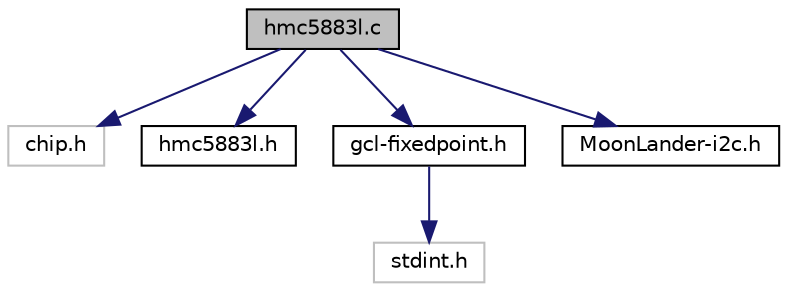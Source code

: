 digraph "hmc5883l.c"
{
  edge [fontname="Helvetica",fontsize="10",labelfontname="Helvetica",labelfontsize="10"];
  node [fontname="Helvetica",fontsize="10",shape=record];
  Node1 [label="hmc5883l.c",height=0.2,width=0.4,color="black", fillcolor="grey75", style="filled", fontcolor="black"];
  Node1 -> Node2 [color="midnightblue",fontsize="10",style="solid"];
  Node2 [label="chip.h",height=0.2,width=0.4,color="grey75", fillcolor="white", style="filled"];
  Node1 -> Node3 [color="midnightblue",fontsize="10",style="solid"];
  Node3 [label="hmc5883l.h",height=0.2,width=0.4,color="black", fillcolor="white", style="filled",URL="$hmc5883l_8h.html",tooltip="A library for the HMC5883L 3-axis I2C magnetometer. "];
  Node1 -> Node4 [color="midnightblue",fontsize="10",style="solid"];
  Node4 [label="gcl-fixedpoint.h",height=0.2,width=0.4,color="black", fillcolor="white", style="filled",URL="$gcl-fixedpoint_8h.html",tooltip="Basic 32- and 64-bit signed fixed point math library. "];
  Node4 -> Node5 [color="midnightblue",fontsize="10",style="solid"];
  Node5 [label="stdint.h",height=0.2,width=0.4,color="grey75", fillcolor="white", style="filled"];
  Node1 -> Node6 [color="midnightblue",fontsize="10",style="solid"];
  Node6 [label="MoonLander-i2c.h",height=0.2,width=0.4,color="black", fillcolor="white", style="filled",URL="$MoonLander-i2c_8h.html",tooltip="Basic polling I2C master driver for the NXP LPC824 (and probably other LPC8XX) ARM Cortex-M0+..."];
}
